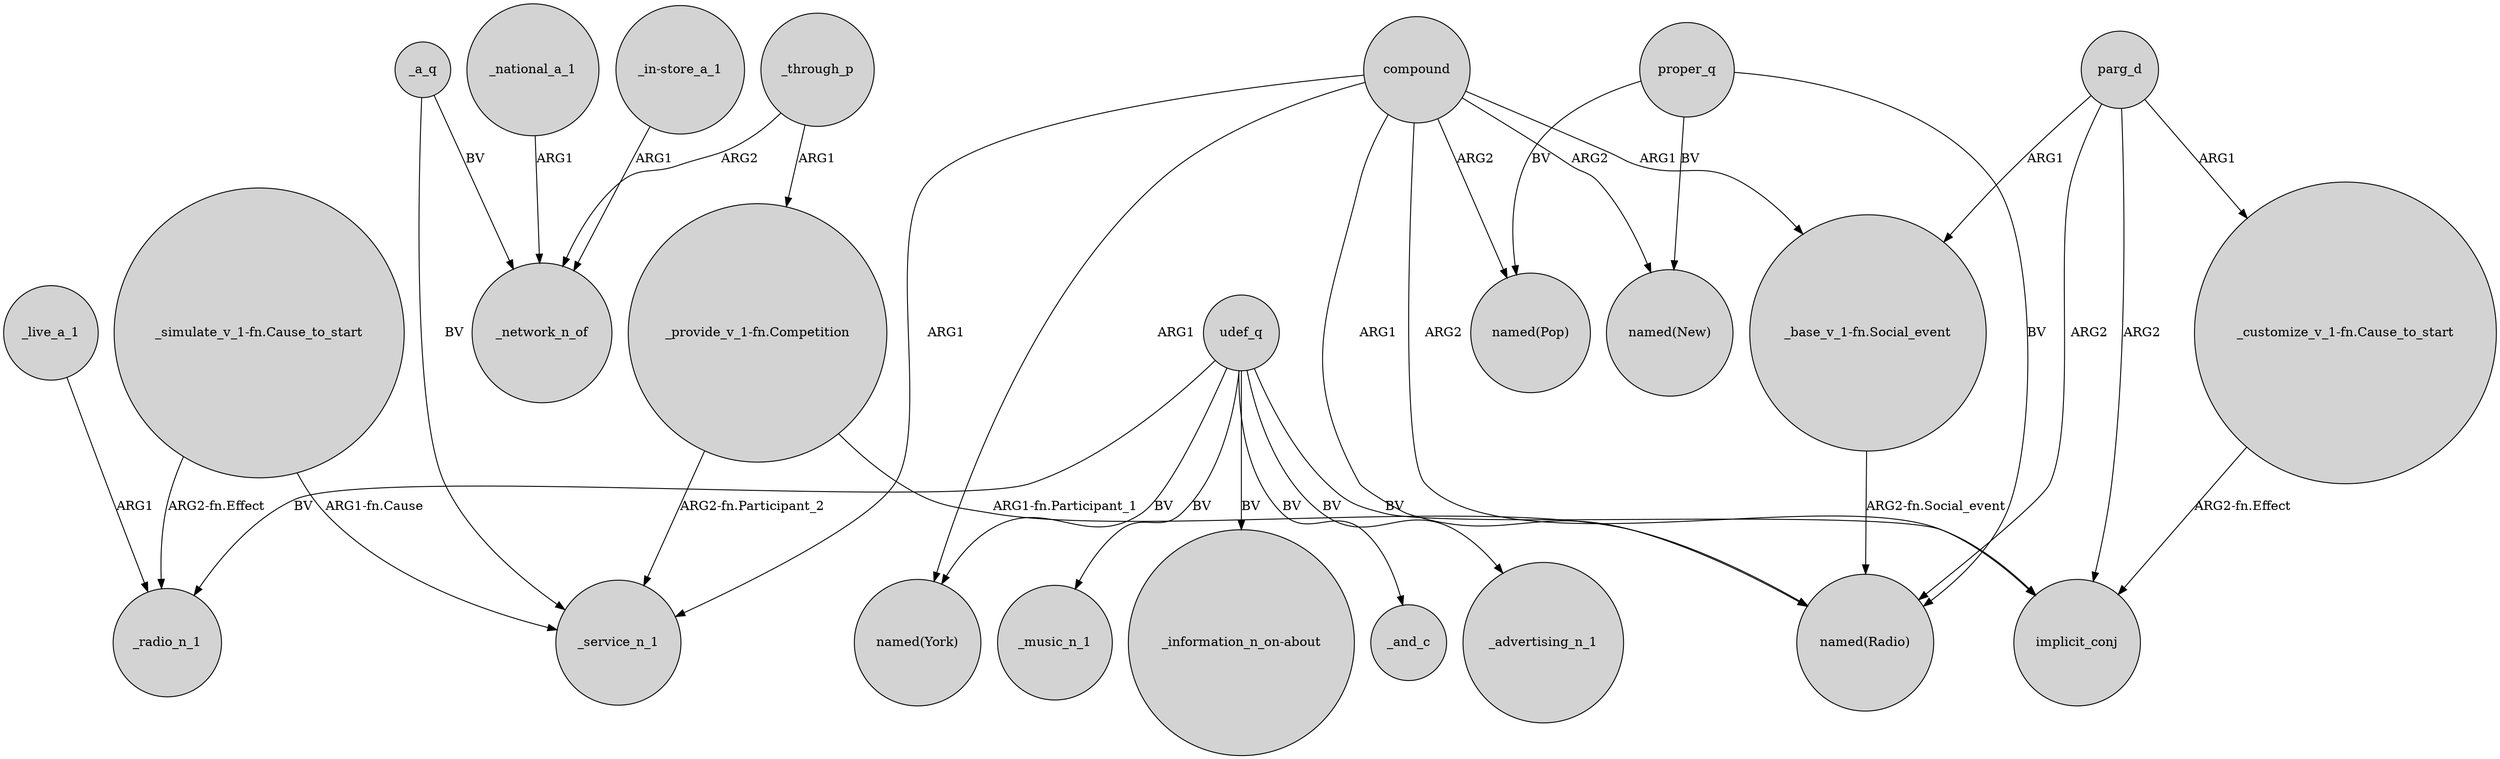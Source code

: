 digraph {
	node [shape=circle style=filled]
	udef_q -> _music_n_1 [label=BV]
	_a_q -> _service_n_1 [label=BV]
	"_simulate_v_1-fn.Cause_to_start" -> _radio_n_1 [label="ARG2-fn.Effect"]
	"_in-store_a_1" -> _network_n_of [label=ARG1]
	parg_d -> "_customize_v_1-fn.Cause_to_start" [label=ARG1]
	compound -> "named(New)" [label=ARG2]
	udef_q -> "_information_n_on-about" [label=BV]
	compound -> "named(Pop)" [label=ARG2]
	_national_a_1 -> _network_n_of [label=ARG1]
	proper_q -> "named(New)" [label=BV]
	udef_q -> _and_c [label=BV]
	compound -> implicit_conj [label=ARG2]
	parg_d -> "named(Radio)" [label=ARG2]
	parg_d -> implicit_conj [label=ARG2]
	_through_p -> "_provide_v_1-fn.Competition" [label=ARG1]
	proper_q -> "named(Radio)" [label=BV]
	_a_q -> _network_n_of [label=BV]
	udef_q -> _advertising_n_1 [label=BV]
	compound -> "named(Radio)" [label=ARG1]
	"_provide_v_1-fn.Competition" -> _service_n_1 [label="ARG2-fn.Participant_2"]
	udef_q -> _radio_n_1 [label=BV]
	compound -> "_base_v_1-fn.Social_event" [label=ARG1]
	udef_q -> "named(York)" [label=BV]
	"_provide_v_1-fn.Competition" -> "named(Radio)" [label="ARG1-fn.Participant_1"]
	"_customize_v_1-fn.Cause_to_start" -> implicit_conj [label="ARG2-fn.Effect"]
	parg_d -> "_base_v_1-fn.Social_event" [label=ARG1]
	proper_q -> "named(Pop)" [label=BV]
	"_base_v_1-fn.Social_event" -> "named(Radio)" [label="ARG2-fn.Social_event"]
	compound -> "named(York)" [label=ARG1]
	_live_a_1 -> _radio_n_1 [label=ARG1]
	compound -> _service_n_1 [label=ARG1]
	udef_q -> implicit_conj [label=BV]
	"_simulate_v_1-fn.Cause_to_start" -> _service_n_1 [label="ARG1-fn.Cause"]
	_through_p -> _network_n_of [label=ARG2]
}
